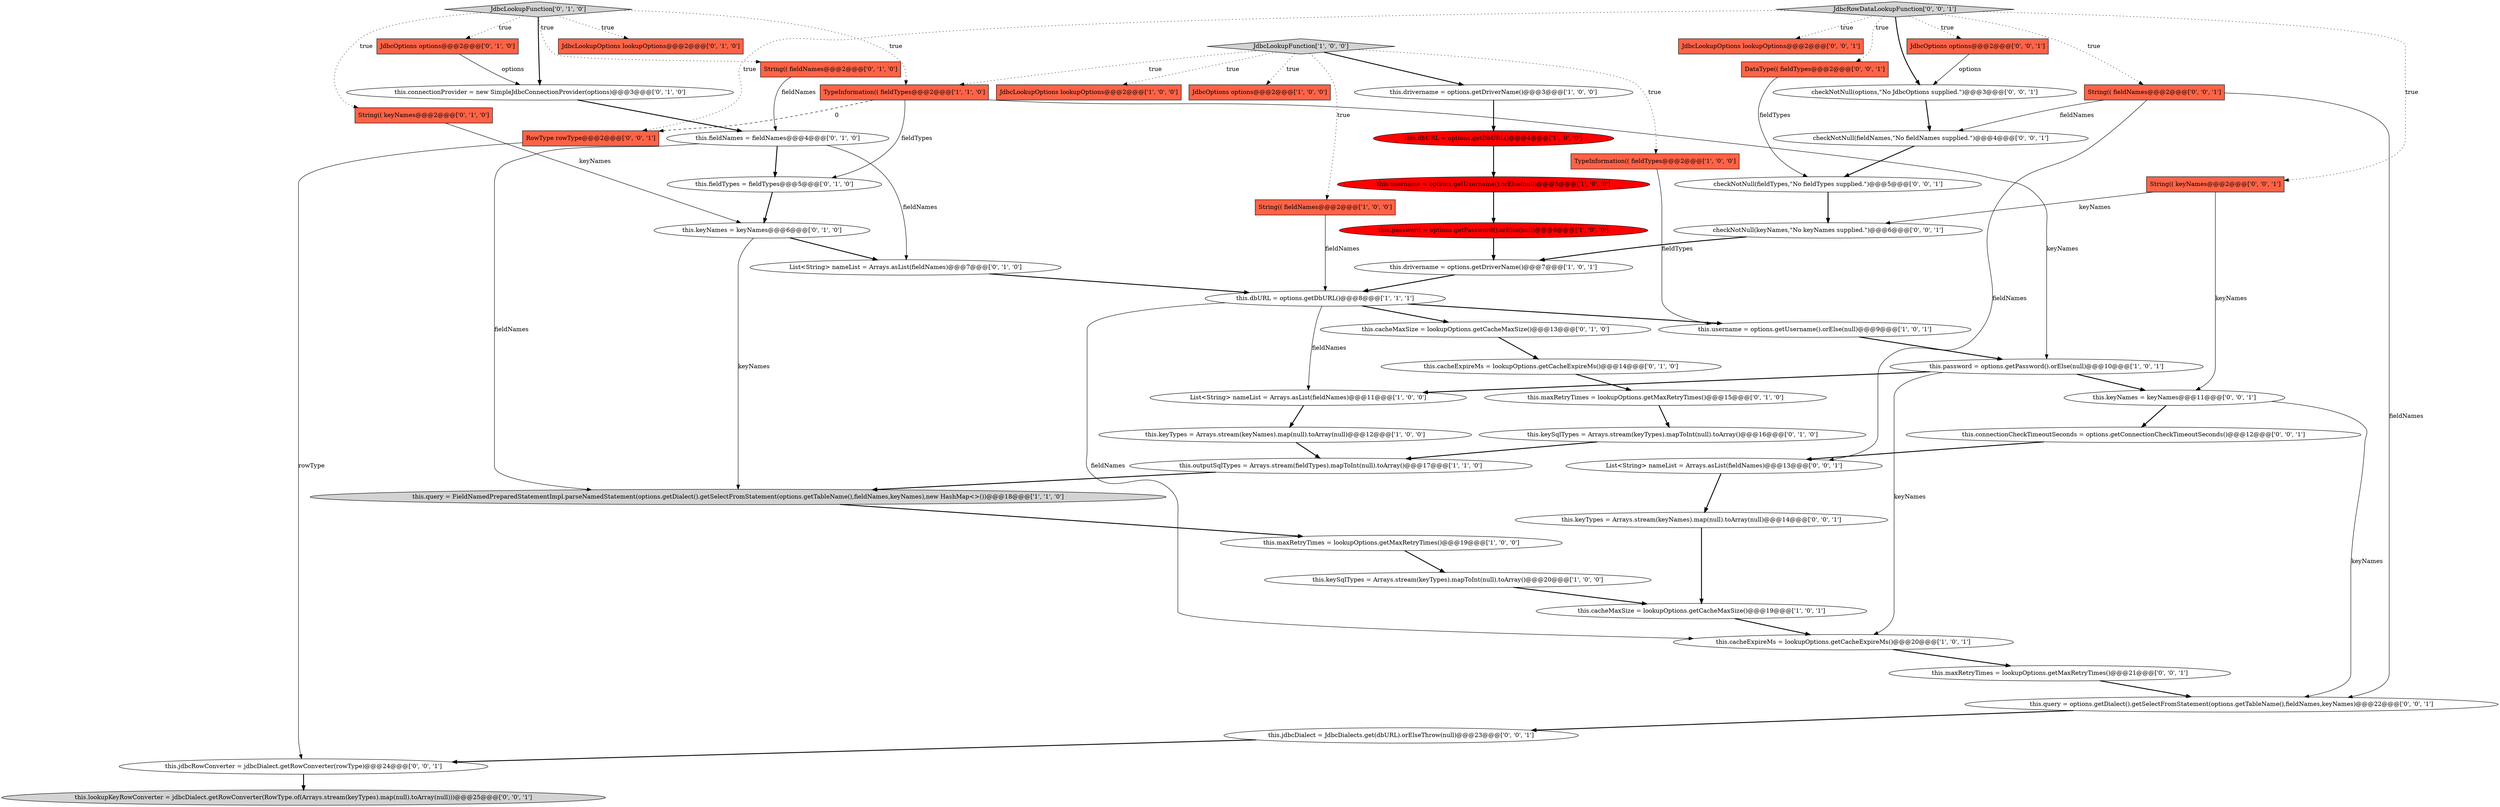 digraph {
39 [style = filled, label = "this.query = options.getDialect().getSelectFromStatement(options.getTableName(),fieldNames,keyNames)@@@22@@@['0', '0', '1']", fillcolor = white, shape = ellipse image = "AAA0AAABBB3BBB"];
21 [style = filled, label = "this.keyTypes = Arrays.stream(keyNames).map(null).toArray(null)@@@12@@@['1', '0', '0']", fillcolor = white, shape = ellipse image = "AAA0AAABBB1BBB"];
41 [style = filled, label = "this.jdbcDialect = JdbcDialects.get(dbURL).orElseThrow(null)@@@23@@@['0', '0', '1']", fillcolor = white, shape = ellipse image = "AAA0AAABBB3BBB"];
48 [style = filled, label = "String(( keyNames@@@2@@@['0', '0', '1']", fillcolor = tomato, shape = box image = "AAA0AAABBB3BBB"];
45 [style = filled, label = "List<String> nameList = Arrays.asList(fieldNames)@@@13@@@['0', '0', '1']", fillcolor = white, shape = ellipse image = "AAA0AAABBB3BBB"];
50 [style = filled, label = "checkNotNull(fieldTypes,\"No fieldTypes supplied.\")@@@5@@@['0', '0', '1']", fillcolor = white, shape = ellipse image = "AAA0AAABBB3BBB"];
43 [style = filled, label = "this.jdbcRowConverter = jdbcDialect.getRowConverter(rowType)@@@24@@@['0', '0', '1']", fillcolor = white, shape = ellipse image = "AAA0AAABBB3BBB"];
26 [style = filled, label = "String(( fieldNames@@@2@@@['0', '1', '0']", fillcolor = tomato, shape = box image = "AAA0AAABBB2BBB"];
19 [style = filled, label = "this.username = options.getUsername().orElse(null)@@@9@@@['1', '0', '1']", fillcolor = white, shape = ellipse image = "AAA0AAABBB1BBB"];
54 [style = filled, label = "checkNotNull(keyNames,\"No keyNames supplied.\")@@@6@@@['0', '0', '1']", fillcolor = white, shape = ellipse image = "AAA0AAABBB3BBB"];
7 [style = filled, label = "this.password = options.getPassword().orElse(null)@@@6@@@['1', '0', '0']", fillcolor = red, shape = ellipse image = "AAA1AAABBB1BBB"];
28 [style = filled, label = "this.cacheExpireMs = lookupOptions.getCacheExpireMs()@@@14@@@['0', '1', '0']", fillcolor = white, shape = ellipse image = "AAA0AAABBB2BBB"];
29 [style = filled, label = "this.keyNames = keyNames@@@6@@@['0', '1', '0']", fillcolor = white, shape = ellipse image = "AAA0AAABBB2BBB"];
17 [style = filled, label = "this.dbURL = options.getDbURL()@@@8@@@['1', '1', '1']", fillcolor = white, shape = ellipse image = "AAA0AAABBB1BBB"];
47 [style = filled, label = "this.maxRetryTimes = lookupOptions.getMaxRetryTimes()@@@21@@@['0', '0', '1']", fillcolor = white, shape = ellipse image = "AAA0AAABBB3BBB"];
1 [style = filled, label = "List<String> nameList = Arrays.asList(fieldNames)@@@11@@@['1', '0', '0']", fillcolor = white, shape = ellipse image = "AAA0AAABBB1BBB"];
3 [style = filled, label = "this.password = options.getPassword().orElse(null)@@@10@@@['1', '0', '1']", fillcolor = white, shape = ellipse image = "AAA0AAABBB1BBB"];
8 [style = filled, label = "this.dbURL = options.getDbURL()@@@4@@@['1', '0', '0']", fillcolor = red, shape = ellipse image = "AAA1AAABBB1BBB"];
55 [style = filled, label = "RowType rowType@@@2@@@['0', '0', '1']", fillcolor = tomato, shape = box image = "AAA0AAABBB3BBB"];
30 [style = filled, label = "JdbcLookupFunction['0', '1', '0']", fillcolor = lightgray, shape = diamond image = "AAA0AAABBB2BBB"];
23 [style = filled, label = "List<String> nameList = Arrays.asList(fieldNames)@@@7@@@['0', '1', '0']", fillcolor = white, shape = ellipse image = "AAA0AAABBB2BBB"];
14 [style = filled, label = "this.cacheExpireMs = lookupOptions.getCacheExpireMs()@@@20@@@['1', '0', '1']", fillcolor = white, shape = ellipse image = "AAA0AAABBB1BBB"];
4 [style = filled, label = "JdbcOptions options@@@2@@@['1', '0', '0']", fillcolor = tomato, shape = box image = "AAA0AAABBB1BBB"];
49 [style = filled, label = "JdbcOptions options@@@2@@@['0', '0', '1']", fillcolor = tomato, shape = box image = "AAA0AAABBB3BBB"];
6 [style = filled, label = "String(( fieldNames@@@2@@@['1', '0', '0']", fillcolor = tomato, shape = box image = "AAA0AAABBB1BBB"];
40 [style = filled, label = "this.keyNames = keyNames@@@11@@@['0', '0', '1']", fillcolor = white, shape = ellipse image = "AAA0AAABBB3BBB"];
35 [style = filled, label = "this.fieldNames = fieldNames@@@4@@@['0', '1', '0']", fillcolor = white, shape = ellipse image = "AAA0AAABBB2BBB"];
25 [style = filled, label = "JdbcOptions options@@@2@@@['0', '1', '0']", fillcolor = tomato, shape = box image = "AAA0AAABBB2BBB"];
5 [style = filled, label = "this.cacheMaxSize = lookupOptions.getCacheMaxSize()@@@19@@@['1', '0', '1']", fillcolor = white, shape = ellipse image = "AAA0AAABBB1BBB"];
13 [style = filled, label = "TypeInformation(( fieldTypes@@@2@@@['1', '0', '0']", fillcolor = tomato, shape = box image = "AAA0AAABBB1BBB"];
11 [style = filled, label = "JdbcLookupFunction['1', '0', '0']", fillcolor = lightgray, shape = diamond image = "AAA0AAABBB1BBB"];
18 [style = filled, label = "this.drivername = options.getDriverName()@@@7@@@['1', '0', '1']", fillcolor = white, shape = ellipse image = "AAA0AAABBB1BBB"];
36 [style = filled, label = "checkNotNull(options,\"No JdbcOptions supplied.\")@@@3@@@['0', '0', '1']", fillcolor = white, shape = ellipse image = "AAA0AAABBB3BBB"];
38 [style = filled, label = "JdbcLookupOptions lookupOptions@@@2@@@['0', '0', '1']", fillcolor = tomato, shape = box image = "AAA0AAABBB3BBB"];
20 [style = filled, label = "TypeInformation(( fieldTypes@@@2@@@['1', '1', '0']", fillcolor = tomato, shape = box image = "AAA0AAABBB1BBB"];
9 [style = filled, label = "this.username = options.getUsername().orElse(null)@@@5@@@['1', '0', '0']", fillcolor = red, shape = ellipse image = "AAA1AAABBB1BBB"];
32 [style = filled, label = "this.connectionProvider = new SimpleJdbcConnectionProvider(options)@@@3@@@['0', '1', '0']", fillcolor = white, shape = ellipse image = "AAA0AAABBB2BBB"];
2 [style = filled, label = "this.outputSqlTypes = Arrays.stream(fieldTypes).mapToInt(null).toArray()@@@17@@@['1', '1', '0']", fillcolor = white, shape = ellipse image = "AAA0AAABBB1BBB"];
24 [style = filled, label = "this.keySqlTypes = Arrays.stream(keyTypes).mapToInt(null).toArray()@@@16@@@['0', '1', '0']", fillcolor = white, shape = ellipse image = "AAA0AAABBB2BBB"];
31 [style = filled, label = "JdbcLookupOptions lookupOptions@@@2@@@['0', '1', '0']", fillcolor = tomato, shape = box image = "AAA0AAABBB2BBB"];
34 [style = filled, label = "this.maxRetryTimes = lookupOptions.getMaxRetryTimes()@@@15@@@['0', '1', '0']", fillcolor = white, shape = ellipse image = "AAA0AAABBB2BBB"];
53 [style = filled, label = "checkNotNull(fieldNames,\"No fieldNames supplied.\")@@@4@@@['0', '0', '1']", fillcolor = white, shape = ellipse image = "AAA0AAABBB3BBB"];
27 [style = filled, label = "this.fieldTypes = fieldTypes@@@5@@@['0', '1', '0']", fillcolor = white, shape = ellipse image = "AAA0AAABBB2BBB"];
37 [style = filled, label = "this.lookupKeyRowConverter = jdbcDialect.getRowConverter(RowType.of(Arrays.stream(keyTypes).map(null).toArray(null)))@@@25@@@['0', '0', '1']", fillcolor = lightgray, shape = ellipse image = "AAA0AAABBB3BBB"];
22 [style = filled, label = "this.cacheMaxSize = lookupOptions.getCacheMaxSize()@@@13@@@['0', '1', '0']", fillcolor = white, shape = ellipse image = "AAA0AAABBB2BBB"];
16 [style = filled, label = "this.maxRetryTimes = lookupOptions.getMaxRetryTimes()@@@19@@@['1', '0', '0']", fillcolor = white, shape = ellipse image = "AAA0AAABBB1BBB"];
52 [style = filled, label = "String(( fieldNames@@@2@@@['0', '0', '1']", fillcolor = tomato, shape = box image = "AAA0AAABBB3BBB"];
12 [style = filled, label = "this.drivername = options.getDriverName()@@@3@@@['1', '0', '0']", fillcolor = white, shape = ellipse image = "AAA0AAABBB1BBB"];
0 [style = filled, label = "this.query = FieldNamedPreparedStatementImpl.parseNamedStatement(options.getDialect().getSelectFromStatement(options.getTableName(),fieldNames,keyNames),new HashMap<>())@@@18@@@['1', '1', '0']", fillcolor = lightgray, shape = ellipse image = "AAA0AAABBB1BBB"];
15 [style = filled, label = "JdbcLookupOptions lookupOptions@@@2@@@['1', '0', '0']", fillcolor = tomato, shape = box image = "AAA0AAABBB1BBB"];
42 [style = filled, label = "this.connectionCheckTimeoutSeconds = options.getConnectionCheckTimeoutSeconds()@@@12@@@['0', '0', '1']", fillcolor = white, shape = ellipse image = "AAA0AAABBB3BBB"];
44 [style = filled, label = "DataType(( fieldTypes@@@2@@@['0', '0', '1']", fillcolor = tomato, shape = box image = "AAA0AAABBB3BBB"];
33 [style = filled, label = "String(( keyNames@@@2@@@['0', '1', '0']", fillcolor = tomato, shape = box image = "AAA0AAABBB2BBB"];
51 [style = filled, label = "this.keyTypes = Arrays.stream(keyNames).map(null).toArray(null)@@@14@@@['0', '0', '1']", fillcolor = white, shape = ellipse image = "AAA0AAABBB3BBB"];
10 [style = filled, label = "this.keySqlTypes = Arrays.stream(keyTypes).mapToInt(null).toArray()@@@20@@@['1', '0', '0']", fillcolor = white, shape = ellipse image = "AAA0AAABBB1BBB"];
46 [style = filled, label = "JdbcRowDataLookupFunction['0', '0', '1']", fillcolor = lightgray, shape = diamond image = "AAA0AAABBB3BBB"];
32->35 [style = bold, label=""];
0->16 [style = bold, label=""];
51->5 [style = bold, label=""];
35->27 [style = bold, label=""];
46->55 [style = dotted, label="true"];
46->44 [style = dotted, label="true"];
3->1 [style = bold, label=""];
28->34 [style = bold, label=""];
24->2 [style = bold, label=""];
3->40 [style = bold, label=""];
16->10 [style = bold, label=""];
42->45 [style = bold, label=""];
45->51 [style = bold, label=""];
36->53 [style = bold, label=""];
18->17 [style = bold, label=""];
17->14 [style = solid, label="fieldNames"];
46->36 [style = bold, label=""];
55->43 [style = solid, label="rowType"];
30->32 [style = bold, label=""];
11->12 [style = bold, label=""];
22->28 [style = bold, label=""];
29->0 [style = solid, label="keyNames"];
43->37 [style = bold, label=""];
29->23 [style = bold, label=""];
5->14 [style = bold, label=""];
47->39 [style = bold, label=""];
11->4 [style = dotted, label="true"];
9->7 [style = bold, label=""];
17->22 [style = bold, label=""];
33->29 [style = solid, label="keyNames"];
11->13 [style = dotted, label="true"];
30->26 [style = dotted, label="true"];
20->3 [style = solid, label="keyNames"];
17->19 [style = bold, label=""];
3->14 [style = solid, label="keyNames"];
21->2 [style = bold, label=""];
53->50 [style = bold, label=""];
35->0 [style = solid, label="fieldNames"];
20->55 [style = dashed, label="0"];
11->20 [style = dotted, label="true"];
2->0 [style = bold, label=""];
40->39 [style = solid, label="keyNames"];
54->18 [style = bold, label=""];
34->24 [style = bold, label=""];
10->5 [style = bold, label=""];
6->17 [style = solid, label="fieldNames"];
30->25 [style = dotted, label="true"];
46->49 [style = dotted, label="true"];
52->39 [style = solid, label="fieldNames"];
30->20 [style = dotted, label="true"];
12->8 [style = bold, label=""];
44->50 [style = solid, label="fieldTypes"];
25->32 [style = solid, label="options"];
26->35 [style = solid, label="fieldNames"];
49->36 [style = solid, label="options"];
1->21 [style = bold, label=""];
11->6 [style = dotted, label="true"];
46->48 [style = dotted, label="true"];
8->9 [style = bold, label=""];
14->47 [style = bold, label=""];
7->18 [style = bold, label=""];
13->19 [style = solid, label="fieldTypes"];
23->17 [style = bold, label=""];
48->40 [style = solid, label="keyNames"];
39->41 [style = bold, label=""];
48->54 [style = solid, label="keyNames"];
52->45 [style = solid, label="fieldNames"];
27->29 [style = bold, label=""];
46->38 [style = dotted, label="true"];
11->15 [style = dotted, label="true"];
50->54 [style = bold, label=""];
41->43 [style = bold, label=""];
19->3 [style = bold, label=""];
17->1 [style = solid, label="fieldNames"];
40->42 [style = bold, label=""];
30->33 [style = dotted, label="true"];
52->53 [style = solid, label="fieldNames"];
30->31 [style = dotted, label="true"];
20->27 [style = solid, label="fieldTypes"];
46->52 [style = dotted, label="true"];
35->23 [style = solid, label="fieldNames"];
}
